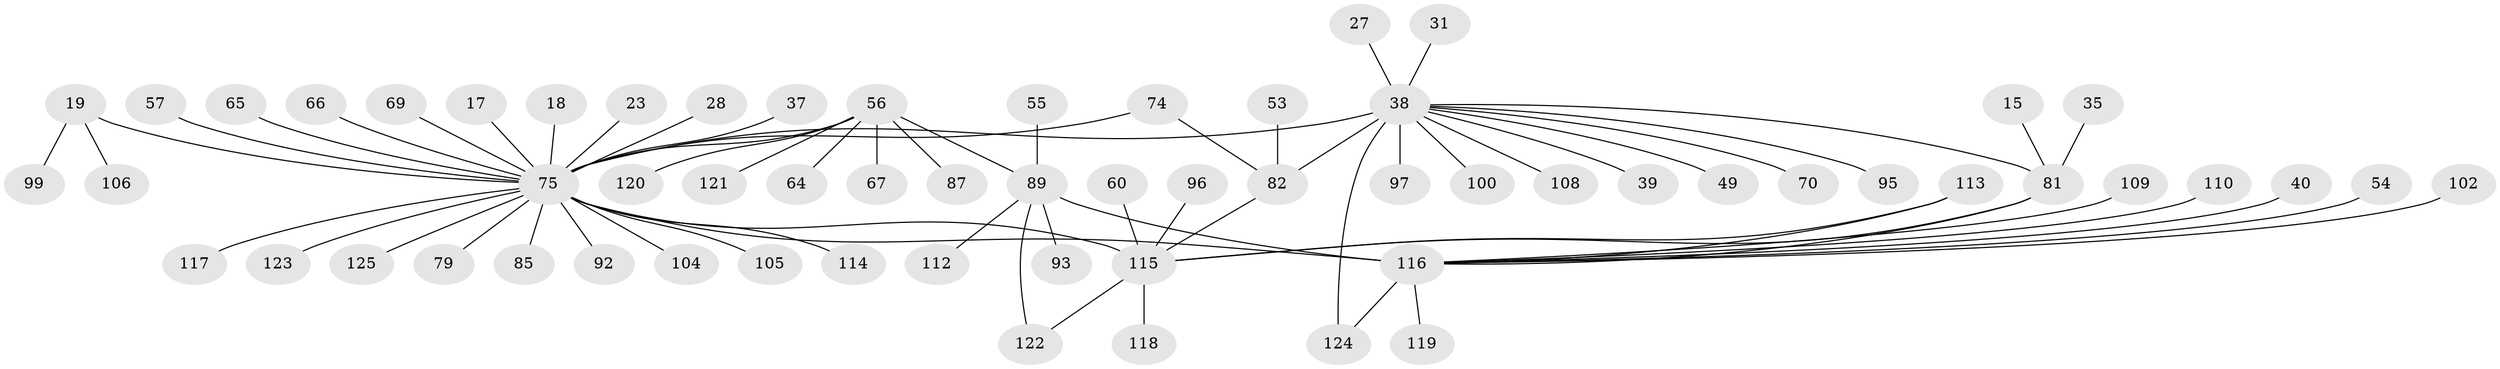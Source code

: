 // original degree distribution, {10: 0.008, 29: 0.008, 2: 0.288, 8: 0.016, 16: 0.008, 5: 0.024, 7: 0.016, 15: 0.008, 3: 0.064, 4: 0.064, 1: 0.488, 6: 0.008}
// Generated by graph-tools (version 1.1) at 2025/47/03/09/25 04:47:05]
// undirected, 62 vertices, 69 edges
graph export_dot {
graph [start="1"]
  node [color=gray90,style=filled];
  15;
  17;
  18;
  19;
  23;
  27;
  28;
  31;
  35;
  37;
  38 [super="+6"];
  39;
  40;
  49;
  53;
  54;
  55;
  56 [super="+47+16"];
  57;
  60 [super="+59"];
  64;
  65;
  66;
  67;
  69;
  70 [super="+22"];
  74;
  75 [super="+13+10"];
  79;
  81 [super="+12"];
  82 [super="+7+20"];
  85;
  87;
  89 [super="+33+26+51"];
  92;
  93;
  95;
  96;
  97;
  99;
  100 [super="+86"];
  102;
  104 [super="+48+90"];
  105 [super="+8"];
  106 [super="+63"];
  108 [super="+71"];
  109;
  110;
  112 [super="+45"];
  113 [super="+73"];
  114;
  115 [super="+11+30+88+43+101+107"];
  116 [super="+5+98+80"];
  117;
  118 [super="+76"];
  119;
  120;
  121 [super="+103"];
  122 [super="+91+94+111"];
  123;
  124 [super="+68"];
  125;
  15 -- 81;
  17 -- 75;
  18 -- 75;
  19 -- 99;
  19 -- 75 [weight=2];
  19 -- 106;
  23 -- 75;
  27 -- 38;
  28 -- 75;
  31 -- 38;
  35 -- 81;
  37 -- 75;
  38 -- 39;
  38 -- 97;
  38 -- 49;
  38 -- 124;
  38 -- 95;
  38 -- 82 [weight=2];
  38 -- 75 [weight=4];
  38 -- 70;
  38 -- 108;
  38 -- 100;
  38 -- 81;
  40 -- 116;
  53 -- 82;
  54 -- 116;
  55 -- 89;
  56 -- 89 [weight=2];
  56 -- 67;
  56 -- 64;
  56 -- 87;
  56 -- 120;
  56 -- 75 [weight=4];
  56 -- 121;
  57 -- 75;
  60 -- 115;
  65 -- 75;
  66 -- 75 [weight=2];
  69 -- 75;
  74 -- 82;
  74 -- 75;
  75 -- 79;
  75 -- 85;
  75 -- 92;
  75 -- 104;
  75 -- 105;
  75 -- 114;
  75 -- 117;
  75 -- 123;
  75 -- 125;
  75 -- 115 [weight=5];
  75 -- 116 [weight=7];
  81 -- 115;
  81 -- 116 [weight=2];
  82 -- 115;
  89 -- 93;
  89 -- 122;
  89 -- 112;
  89 -- 116;
  96 -- 115;
  102 -- 116;
  109 -- 116;
  110 -- 116;
  113 -- 115;
  113 -- 116;
  115 -- 122;
  115 -- 118;
  116 -- 119;
  116 -- 124;
}
